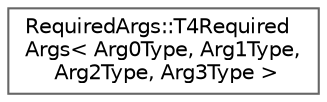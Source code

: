 digraph "Graphical Class Hierarchy"
{
 // INTERACTIVE_SVG=YES
 // LATEX_PDF_SIZE
  bgcolor="transparent";
  edge [fontname=Helvetica,fontsize=10,labelfontname=Helvetica,labelfontsize=10];
  node [fontname=Helvetica,fontsize=10,shape=box,height=0.2,width=0.4];
  rankdir="LR";
  Node0 [id="Node000000",label="RequiredArgs::T4Required\lArgs\< Arg0Type, Arg1Type,\l Arg2Type, Arg3Type \>",height=0.2,width=0.4,color="grey40", fillcolor="white", style="filled",URL="$de/d11/structRequiredArgs_1_1T4RequiredArgs.html",tooltip=" "];
}
